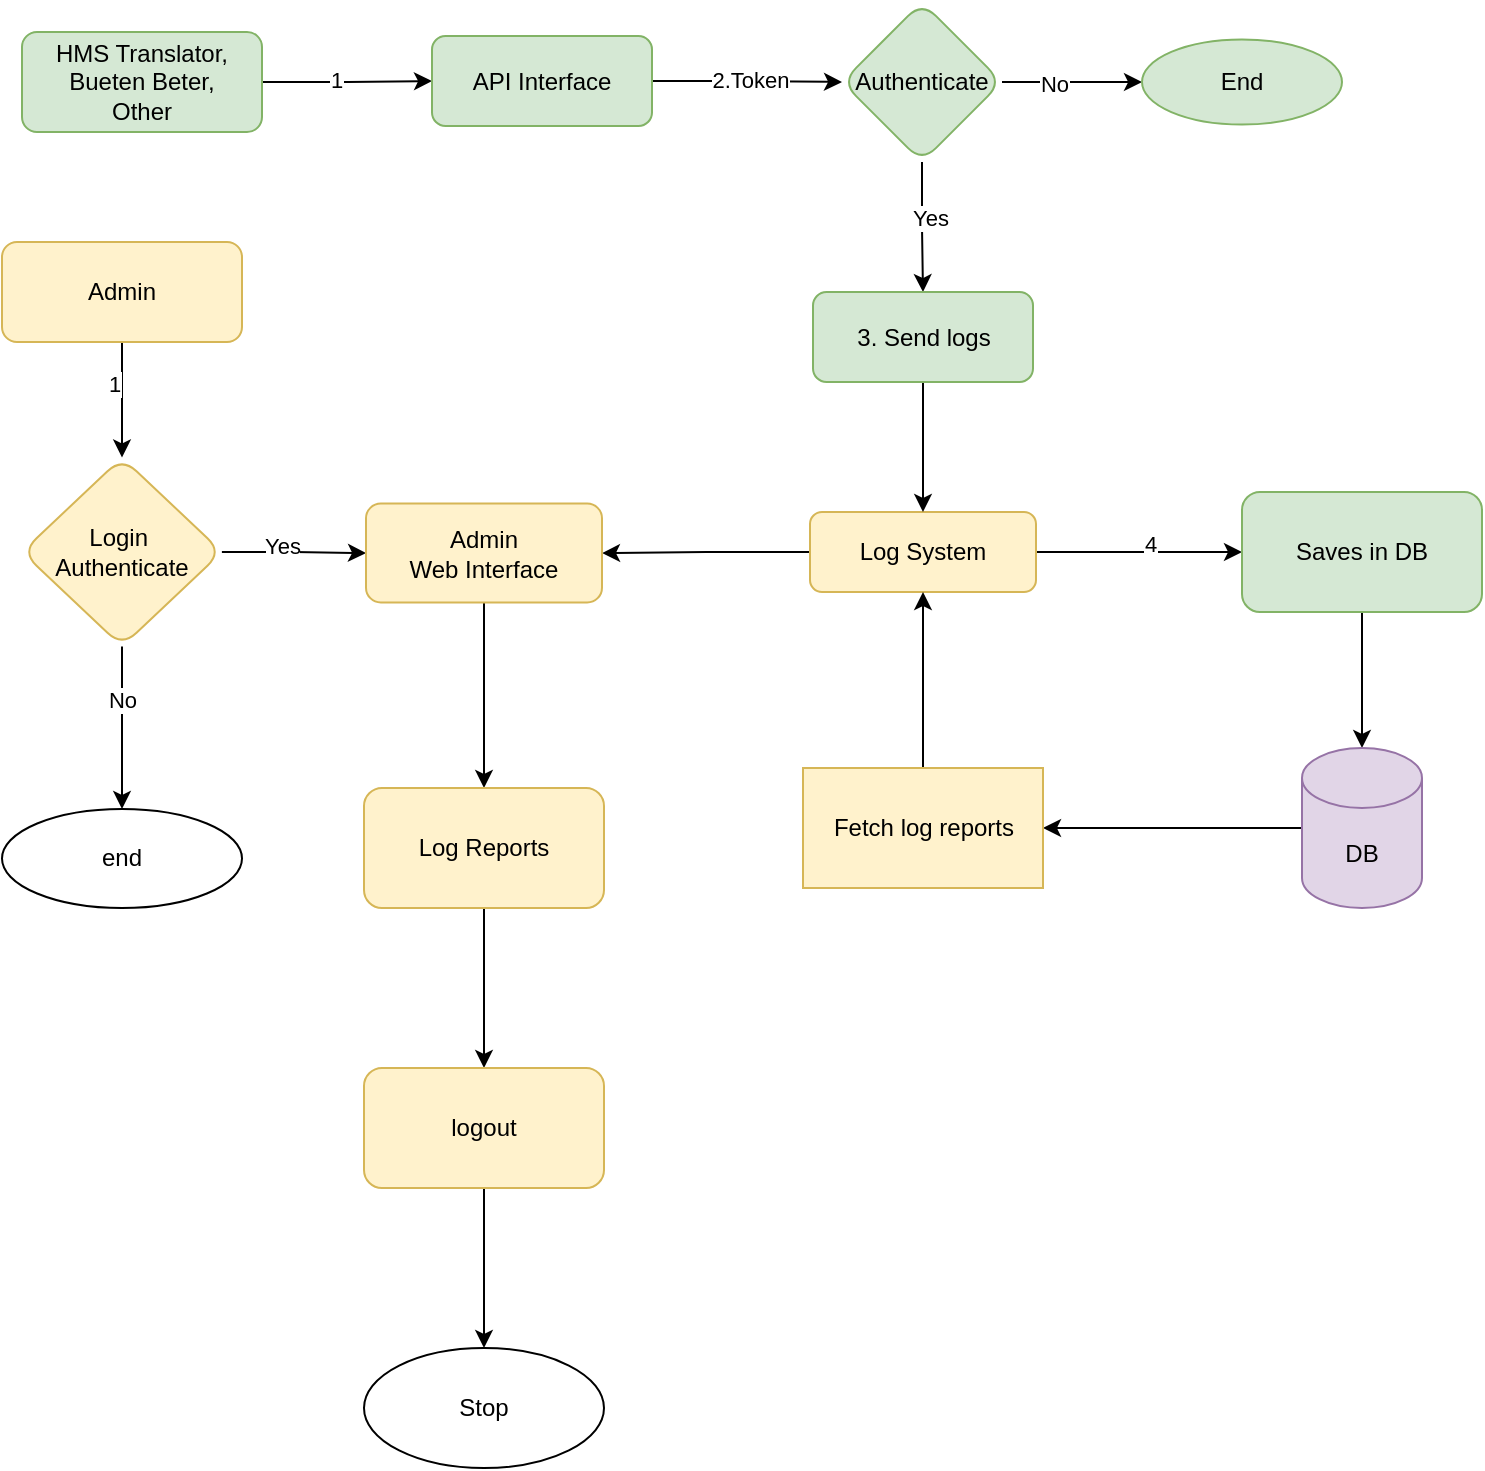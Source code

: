 <mxfile version="15.5.1" type="github">
  <diagram id="C5RBs43oDa-KdzZeNtuy" name="Page-1">
    <mxGraphModel dx="944" dy="562" grid="1" gridSize="10" guides="1" tooltips="1" connect="1" arrows="1" fold="1" page="1" pageScale="1" pageWidth="827" pageHeight="1169" math="0" shadow="0">
      <root>
        <mxCell id="WIyWlLk6GJQsqaUBKTNV-0" />
        <mxCell id="WIyWlLk6GJQsqaUBKTNV-1" parent="WIyWlLk6GJQsqaUBKTNV-0" />
        <mxCell id="bTjo5vAaTFUOxUT6Qte2-28" value="" style="edgeStyle=orthogonalEdgeStyle;rounded=0;orthogonalLoop=1;jettySize=auto;html=1;exitX=1;exitY=0.5;exitDx=0;exitDy=0;" edge="1" parent="WIyWlLk6GJQsqaUBKTNV-1" source="bTjo5vAaTFUOxUT6Qte2-48" target="bTjo5vAaTFUOxUT6Qte2-27">
          <mxGeometry relative="1" as="geometry">
            <mxPoint x="410" y="270" as="sourcePoint" />
          </mxGeometry>
        </mxCell>
        <mxCell id="bTjo5vAaTFUOxUT6Qte2-29" value="2.Token" style="edgeLabel;html=1;align=center;verticalAlign=middle;resizable=0;points=[];" vertex="1" connectable="0" parent="bTjo5vAaTFUOxUT6Qte2-28">
          <mxGeometry x="0.04" y="1" relative="1" as="geometry">
            <mxPoint as="offset" />
          </mxGeometry>
        </mxCell>
        <mxCell id="bTjo5vAaTFUOxUT6Qte2-49" value="" style="edgeStyle=orthogonalEdgeStyle;rounded=0;orthogonalLoop=1;jettySize=auto;html=1;" edge="1" parent="WIyWlLk6GJQsqaUBKTNV-1" source="WIyWlLk6GJQsqaUBKTNV-3" target="bTjo5vAaTFUOxUT6Qte2-48">
          <mxGeometry relative="1" as="geometry" />
        </mxCell>
        <mxCell id="bTjo5vAaTFUOxUT6Qte2-73" value="1" style="edgeLabel;html=1;align=center;verticalAlign=middle;resizable=0;points=[];" vertex="1" connectable="0" parent="bTjo5vAaTFUOxUT6Qte2-49">
          <mxGeometry x="-0.135" y="1" relative="1" as="geometry">
            <mxPoint as="offset" />
          </mxGeometry>
        </mxCell>
        <mxCell id="WIyWlLk6GJQsqaUBKTNV-3" value="HMS Translator,&lt;br&gt;Bueten Beter,&lt;br&gt;Other" style="rounded=1;whiteSpace=wrap;html=1;fontSize=12;glass=0;strokeWidth=1;shadow=0;fillColor=#d5e8d4;strokeColor=#82b366;" parent="WIyWlLk6GJQsqaUBKTNV-1" vertex="1">
          <mxGeometry x="70" y="245" width="120" height="50" as="geometry" />
        </mxCell>
        <mxCell id="bTjo5vAaTFUOxUT6Qte2-40" value="" style="edgeStyle=orthogonalEdgeStyle;rounded=0;orthogonalLoop=1;jettySize=auto;html=1;" edge="1" parent="WIyWlLk6GJQsqaUBKTNV-1" source="bTjo5vAaTFUOxUT6Qte2-26" target="bTjo5vAaTFUOxUT6Qte2-39">
          <mxGeometry relative="1" as="geometry" />
        </mxCell>
        <mxCell id="bTjo5vAaTFUOxUT6Qte2-94" value="4" style="edgeLabel;html=1;align=center;verticalAlign=middle;resizable=0;points=[];" vertex="1" connectable="0" parent="bTjo5vAaTFUOxUT6Qte2-40">
          <mxGeometry x="0.107" y="4" relative="1" as="geometry">
            <mxPoint as="offset" />
          </mxGeometry>
        </mxCell>
        <mxCell id="bTjo5vAaTFUOxUT6Qte2-83" value="" style="edgeStyle=orthogonalEdgeStyle;rounded=0;orthogonalLoop=1;jettySize=auto;html=1;" edge="1" parent="WIyWlLk6GJQsqaUBKTNV-1" source="bTjo5vAaTFUOxUT6Qte2-26" target="bTjo5vAaTFUOxUT6Qte2-76">
          <mxGeometry relative="1" as="geometry" />
        </mxCell>
        <mxCell id="bTjo5vAaTFUOxUT6Qte2-26" value="Log System" style="whiteSpace=wrap;html=1;rounded=1;shadow=0;strokeWidth=1;glass=0;fillColor=#fff2cc;strokeColor=#d6b656;" vertex="1" parent="WIyWlLk6GJQsqaUBKTNV-1">
          <mxGeometry x="464" y="485" width="113" height="40" as="geometry" />
        </mxCell>
        <mxCell id="bTjo5vAaTFUOxUT6Qte2-31" value="" style="edgeStyle=orthogonalEdgeStyle;rounded=0;orthogonalLoop=1;jettySize=auto;html=1;" edge="1" parent="WIyWlLk6GJQsqaUBKTNV-1" source="bTjo5vAaTFUOxUT6Qte2-27" target="bTjo5vAaTFUOxUT6Qte2-30">
          <mxGeometry relative="1" as="geometry" />
        </mxCell>
        <mxCell id="bTjo5vAaTFUOxUT6Qte2-32" value="No" style="edgeLabel;html=1;align=center;verticalAlign=middle;resizable=0;points=[];" vertex="1" connectable="0" parent="bTjo5vAaTFUOxUT6Qte2-31">
          <mxGeometry x="-0.267" y="-1" relative="1" as="geometry">
            <mxPoint as="offset" />
          </mxGeometry>
        </mxCell>
        <mxCell id="bTjo5vAaTFUOxUT6Qte2-33" value="" style="edgeStyle=orthogonalEdgeStyle;rounded=0;orthogonalLoop=1;jettySize=auto;html=1;entryX=0.5;entryY=0;entryDx=0;entryDy=0;" edge="1" parent="WIyWlLk6GJQsqaUBKTNV-1" source="bTjo5vAaTFUOxUT6Qte2-27" target="bTjo5vAaTFUOxUT6Qte2-46">
          <mxGeometry relative="1" as="geometry">
            <mxPoint x="521" y="355" as="targetPoint" />
          </mxGeometry>
        </mxCell>
        <mxCell id="bTjo5vAaTFUOxUT6Qte2-34" value="Yes" style="edgeLabel;html=1;align=center;verticalAlign=middle;resizable=0;points=[];" vertex="1" connectable="0" parent="bTjo5vAaTFUOxUT6Qte2-33">
          <mxGeometry x="-0.145" y="4" relative="1" as="geometry">
            <mxPoint as="offset" />
          </mxGeometry>
        </mxCell>
        <mxCell id="bTjo5vAaTFUOxUT6Qte2-27" value="Authenticate" style="rhombus;whiteSpace=wrap;html=1;rounded=1;shadow=0;strokeWidth=1;glass=0;fillColor=#d5e8d4;strokeColor=#82b366;" vertex="1" parent="WIyWlLk6GJQsqaUBKTNV-1">
          <mxGeometry x="480" y="230" width="80" height="80" as="geometry" />
        </mxCell>
        <mxCell id="bTjo5vAaTFUOxUT6Qte2-30" value="End" style="ellipse;whiteSpace=wrap;html=1;rounded=1;shadow=0;strokeWidth=1;glass=0;fillColor=#d5e8d4;strokeColor=#82b366;" vertex="1" parent="WIyWlLk6GJQsqaUBKTNV-1">
          <mxGeometry x="630" y="248.75" width="100" height="42.5" as="geometry" />
        </mxCell>
        <mxCell id="bTjo5vAaTFUOxUT6Qte2-42" style="edgeStyle=orthogonalEdgeStyle;rounded=0;orthogonalLoop=1;jettySize=auto;html=1;exitX=0.5;exitY=0.967;exitDx=0;exitDy=0;exitPerimeter=0;entryX=0.5;entryY=0;entryDx=0;entryDy=0;entryPerimeter=0;" edge="1" parent="WIyWlLk6GJQsqaUBKTNV-1" source="bTjo5vAaTFUOxUT6Qte2-39" target="bTjo5vAaTFUOxUT6Qte2-41">
          <mxGeometry relative="1" as="geometry">
            <Array as="points">
              <mxPoint x="740" y="583" />
              <mxPoint x="740" y="583" />
            </Array>
          </mxGeometry>
        </mxCell>
        <mxCell id="bTjo5vAaTFUOxUT6Qte2-39" value="Saves in DB" style="whiteSpace=wrap;html=1;rounded=1;shadow=0;strokeWidth=1;glass=0;fillColor=#d5e8d4;strokeColor=#82b366;" vertex="1" parent="WIyWlLk6GJQsqaUBKTNV-1">
          <mxGeometry x="680" y="475" width="120" height="60" as="geometry" />
        </mxCell>
        <mxCell id="bTjo5vAaTFUOxUT6Qte2-68" value="" style="edgeStyle=orthogonalEdgeStyle;rounded=0;orthogonalLoop=1;jettySize=auto;html=1;" edge="1" parent="WIyWlLk6GJQsqaUBKTNV-1" source="bTjo5vAaTFUOxUT6Qte2-41" target="bTjo5vAaTFUOxUT6Qte2-67">
          <mxGeometry relative="1" as="geometry" />
        </mxCell>
        <mxCell id="bTjo5vAaTFUOxUT6Qte2-41" value="DB" style="shape=cylinder3;whiteSpace=wrap;html=1;boundedLbl=1;backgroundOutline=1;size=15;fillColor=#e1d5e7;strokeColor=#9673a6;" vertex="1" parent="WIyWlLk6GJQsqaUBKTNV-1">
          <mxGeometry x="710" y="603" width="60" height="80" as="geometry" />
        </mxCell>
        <mxCell id="bTjo5vAaTFUOxUT6Qte2-47" value="" style="edgeStyle=orthogonalEdgeStyle;rounded=0;orthogonalLoop=1;jettySize=auto;html=1;" edge="1" parent="WIyWlLk6GJQsqaUBKTNV-1" source="bTjo5vAaTFUOxUT6Qte2-46" target="bTjo5vAaTFUOxUT6Qte2-26">
          <mxGeometry relative="1" as="geometry" />
        </mxCell>
        <mxCell id="bTjo5vAaTFUOxUT6Qte2-46" value="3. Send logs" style="whiteSpace=wrap;html=1;rounded=1;shadow=0;strokeWidth=1;glass=0;fillColor=#d5e8d4;strokeColor=#82b366;" vertex="1" parent="WIyWlLk6GJQsqaUBKTNV-1">
          <mxGeometry x="465.5" y="375" width="110" height="45" as="geometry" />
        </mxCell>
        <mxCell id="bTjo5vAaTFUOxUT6Qte2-48" value="API Interface" style="whiteSpace=wrap;html=1;rounded=1;shadow=0;strokeWidth=1;glass=0;fillColor=#d5e8d4;strokeColor=#82b366;" vertex="1" parent="WIyWlLk6GJQsqaUBKTNV-1">
          <mxGeometry x="275" y="247" width="110" height="45" as="geometry" />
        </mxCell>
        <mxCell id="bTjo5vAaTFUOxUT6Qte2-52" value="" style="edgeStyle=orthogonalEdgeStyle;rounded=0;orthogonalLoop=1;jettySize=auto;html=1;" edge="1" parent="WIyWlLk6GJQsqaUBKTNV-1" source="bTjo5vAaTFUOxUT6Qte2-50" target="bTjo5vAaTFUOxUT6Qte2-51">
          <mxGeometry relative="1" as="geometry" />
        </mxCell>
        <mxCell id="bTjo5vAaTFUOxUT6Qte2-74" value="1" style="edgeLabel;html=1;align=center;verticalAlign=middle;resizable=0;points=[];" vertex="1" connectable="0" parent="bTjo5vAaTFUOxUT6Qte2-52">
          <mxGeometry x="-0.326" y="-4" relative="1" as="geometry">
            <mxPoint y="1" as="offset" />
          </mxGeometry>
        </mxCell>
        <mxCell id="bTjo5vAaTFUOxUT6Qte2-50" value="Admin" style="rounded=1;whiteSpace=wrap;html=1;fontSize=12;glass=0;strokeWidth=1;shadow=0;fillColor=#fff2cc;strokeColor=#d6b656;" vertex="1" parent="WIyWlLk6GJQsqaUBKTNV-1">
          <mxGeometry x="60" y="350" width="120" height="50" as="geometry" />
        </mxCell>
        <mxCell id="bTjo5vAaTFUOxUT6Qte2-56" value="" style="edgeStyle=orthogonalEdgeStyle;rounded=0;orthogonalLoop=1;jettySize=auto;html=1;" edge="1" parent="WIyWlLk6GJQsqaUBKTNV-1" source="bTjo5vAaTFUOxUT6Qte2-51" target="bTjo5vAaTFUOxUT6Qte2-55">
          <mxGeometry relative="1" as="geometry" />
        </mxCell>
        <mxCell id="bTjo5vAaTFUOxUT6Qte2-57" value="No" style="edgeLabel;html=1;align=center;verticalAlign=middle;resizable=0;points=[];" vertex="1" connectable="0" parent="bTjo5vAaTFUOxUT6Qte2-56">
          <mxGeometry x="-0.344" relative="1" as="geometry">
            <mxPoint as="offset" />
          </mxGeometry>
        </mxCell>
        <mxCell id="bTjo5vAaTFUOxUT6Qte2-77" value="" style="edgeStyle=orthogonalEdgeStyle;rounded=0;orthogonalLoop=1;jettySize=auto;html=1;" edge="1" parent="WIyWlLk6GJQsqaUBKTNV-1" source="bTjo5vAaTFUOxUT6Qte2-51" target="bTjo5vAaTFUOxUT6Qte2-76">
          <mxGeometry relative="1" as="geometry" />
        </mxCell>
        <mxCell id="bTjo5vAaTFUOxUT6Qte2-82" value="Yes" style="edgeLabel;html=1;align=center;verticalAlign=middle;resizable=0;points=[];" vertex="1" connectable="0" parent="bTjo5vAaTFUOxUT6Qte2-77">
          <mxGeometry x="-0.168" y="4" relative="1" as="geometry">
            <mxPoint y="1" as="offset" />
          </mxGeometry>
        </mxCell>
        <mxCell id="bTjo5vAaTFUOxUT6Qte2-51" value="Login&amp;nbsp;&lt;br&gt;Authenticate" style="rhombus;whiteSpace=wrap;html=1;rounded=1;shadow=0;strokeWidth=1;glass=0;fillColor=#fff2cc;strokeColor=#d6b656;" vertex="1" parent="WIyWlLk6GJQsqaUBKTNV-1">
          <mxGeometry x="70" y="457.75" width="100" height="94.5" as="geometry" />
        </mxCell>
        <mxCell id="bTjo5vAaTFUOxUT6Qte2-55" value="end" style="ellipse;whiteSpace=wrap;html=1;rounded=1;shadow=0;strokeWidth=1;glass=0;" vertex="1" parent="WIyWlLk6GJQsqaUBKTNV-1">
          <mxGeometry x="60" y="633.5" width="120" height="49.5" as="geometry" />
        </mxCell>
        <mxCell id="bTjo5vAaTFUOxUT6Qte2-69" style="edgeStyle=orthogonalEdgeStyle;rounded=0;orthogonalLoop=1;jettySize=auto;html=1;exitX=0.5;exitY=0;exitDx=0;exitDy=0;entryX=0.5;entryY=1;entryDx=0;entryDy=0;" edge="1" parent="WIyWlLk6GJQsqaUBKTNV-1" source="bTjo5vAaTFUOxUT6Qte2-67" target="bTjo5vAaTFUOxUT6Qte2-26">
          <mxGeometry relative="1" as="geometry" />
        </mxCell>
        <mxCell id="bTjo5vAaTFUOxUT6Qte2-67" value="Fetch log reports" style="whiteSpace=wrap;html=1;fillColor=#fff2cc;strokeColor=#d6b656;" vertex="1" parent="WIyWlLk6GJQsqaUBKTNV-1">
          <mxGeometry x="460.5" y="613" width="120" height="60" as="geometry" />
        </mxCell>
        <mxCell id="bTjo5vAaTFUOxUT6Qte2-85" value="" style="edgeStyle=orthogonalEdgeStyle;rounded=0;orthogonalLoop=1;jettySize=auto;html=1;" edge="1" parent="WIyWlLk6GJQsqaUBKTNV-1" source="bTjo5vAaTFUOxUT6Qte2-76" target="bTjo5vAaTFUOxUT6Qte2-84">
          <mxGeometry relative="1" as="geometry" />
        </mxCell>
        <mxCell id="bTjo5vAaTFUOxUT6Qte2-76" value="Admin &lt;br&gt;Web Interface" style="whiteSpace=wrap;html=1;rounded=1;shadow=0;strokeWidth=1;glass=0;fillColor=#fff2cc;strokeColor=#d6b656;" vertex="1" parent="WIyWlLk6GJQsqaUBKTNV-1">
          <mxGeometry x="242" y="480.75" width="118" height="49.5" as="geometry" />
        </mxCell>
        <mxCell id="bTjo5vAaTFUOxUT6Qte2-91" value="" style="edgeStyle=orthogonalEdgeStyle;rounded=0;orthogonalLoop=1;jettySize=auto;html=1;" edge="1" parent="WIyWlLk6GJQsqaUBKTNV-1" source="bTjo5vAaTFUOxUT6Qte2-84" target="bTjo5vAaTFUOxUT6Qte2-90">
          <mxGeometry relative="1" as="geometry" />
        </mxCell>
        <mxCell id="bTjo5vAaTFUOxUT6Qte2-84" value="Log Reports" style="whiteSpace=wrap;html=1;rounded=1;shadow=0;strokeWidth=1;glass=0;fillColor=#fff2cc;strokeColor=#d6b656;" vertex="1" parent="WIyWlLk6GJQsqaUBKTNV-1">
          <mxGeometry x="241" y="623" width="120" height="60" as="geometry" />
        </mxCell>
        <mxCell id="bTjo5vAaTFUOxUT6Qte2-93" value="" style="edgeStyle=orthogonalEdgeStyle;rounded=0;orthogonalLoop=1;jettySize=auto;html=1;" edge="1" parent="WIyWlLk6GJQsqaUBKTNV-1" source="bTjo5vAaTFUOxUT6Qte2-90" target="bTjo5vAaTFUOxUT6Qte2-92">
          <mxGeometry relative="1" as="geometry" />
        </mxCell>
        <mxCell id="bTjo5vAaTFUOxUT6Qte2-90" value="logout" style="whiteSpace=wrap;html=1;rounded=1;shadow=0;strokeWidth=1;glass=0;fillColor=#fff2cc;strokeColor=#d6b656;" vertex="1" parent="WIyWlLk6GJQsqaUBKTNV-1">
          <mxGeometry x="241" y="763" width="120" height="60" as="geometry" />
        </mxCell>
        <mxCell id="bTjo5vAaTFUOxUT6Qte2-92" value="Stop" style="ellipse;whiteSpace=wrap;html=1;rounded=1;shadow=0;strokeWidth=1;glass=0;" vertex="1" parent="WIyWlLk6GJQsqaUBKTNV-1">
          <mxGeometry x="241" y="903" width="120" height="60" as="geometry" />
        </mxCell>
      </root>
    </mxGraphModel>
  </diagram>
</mxfile>
